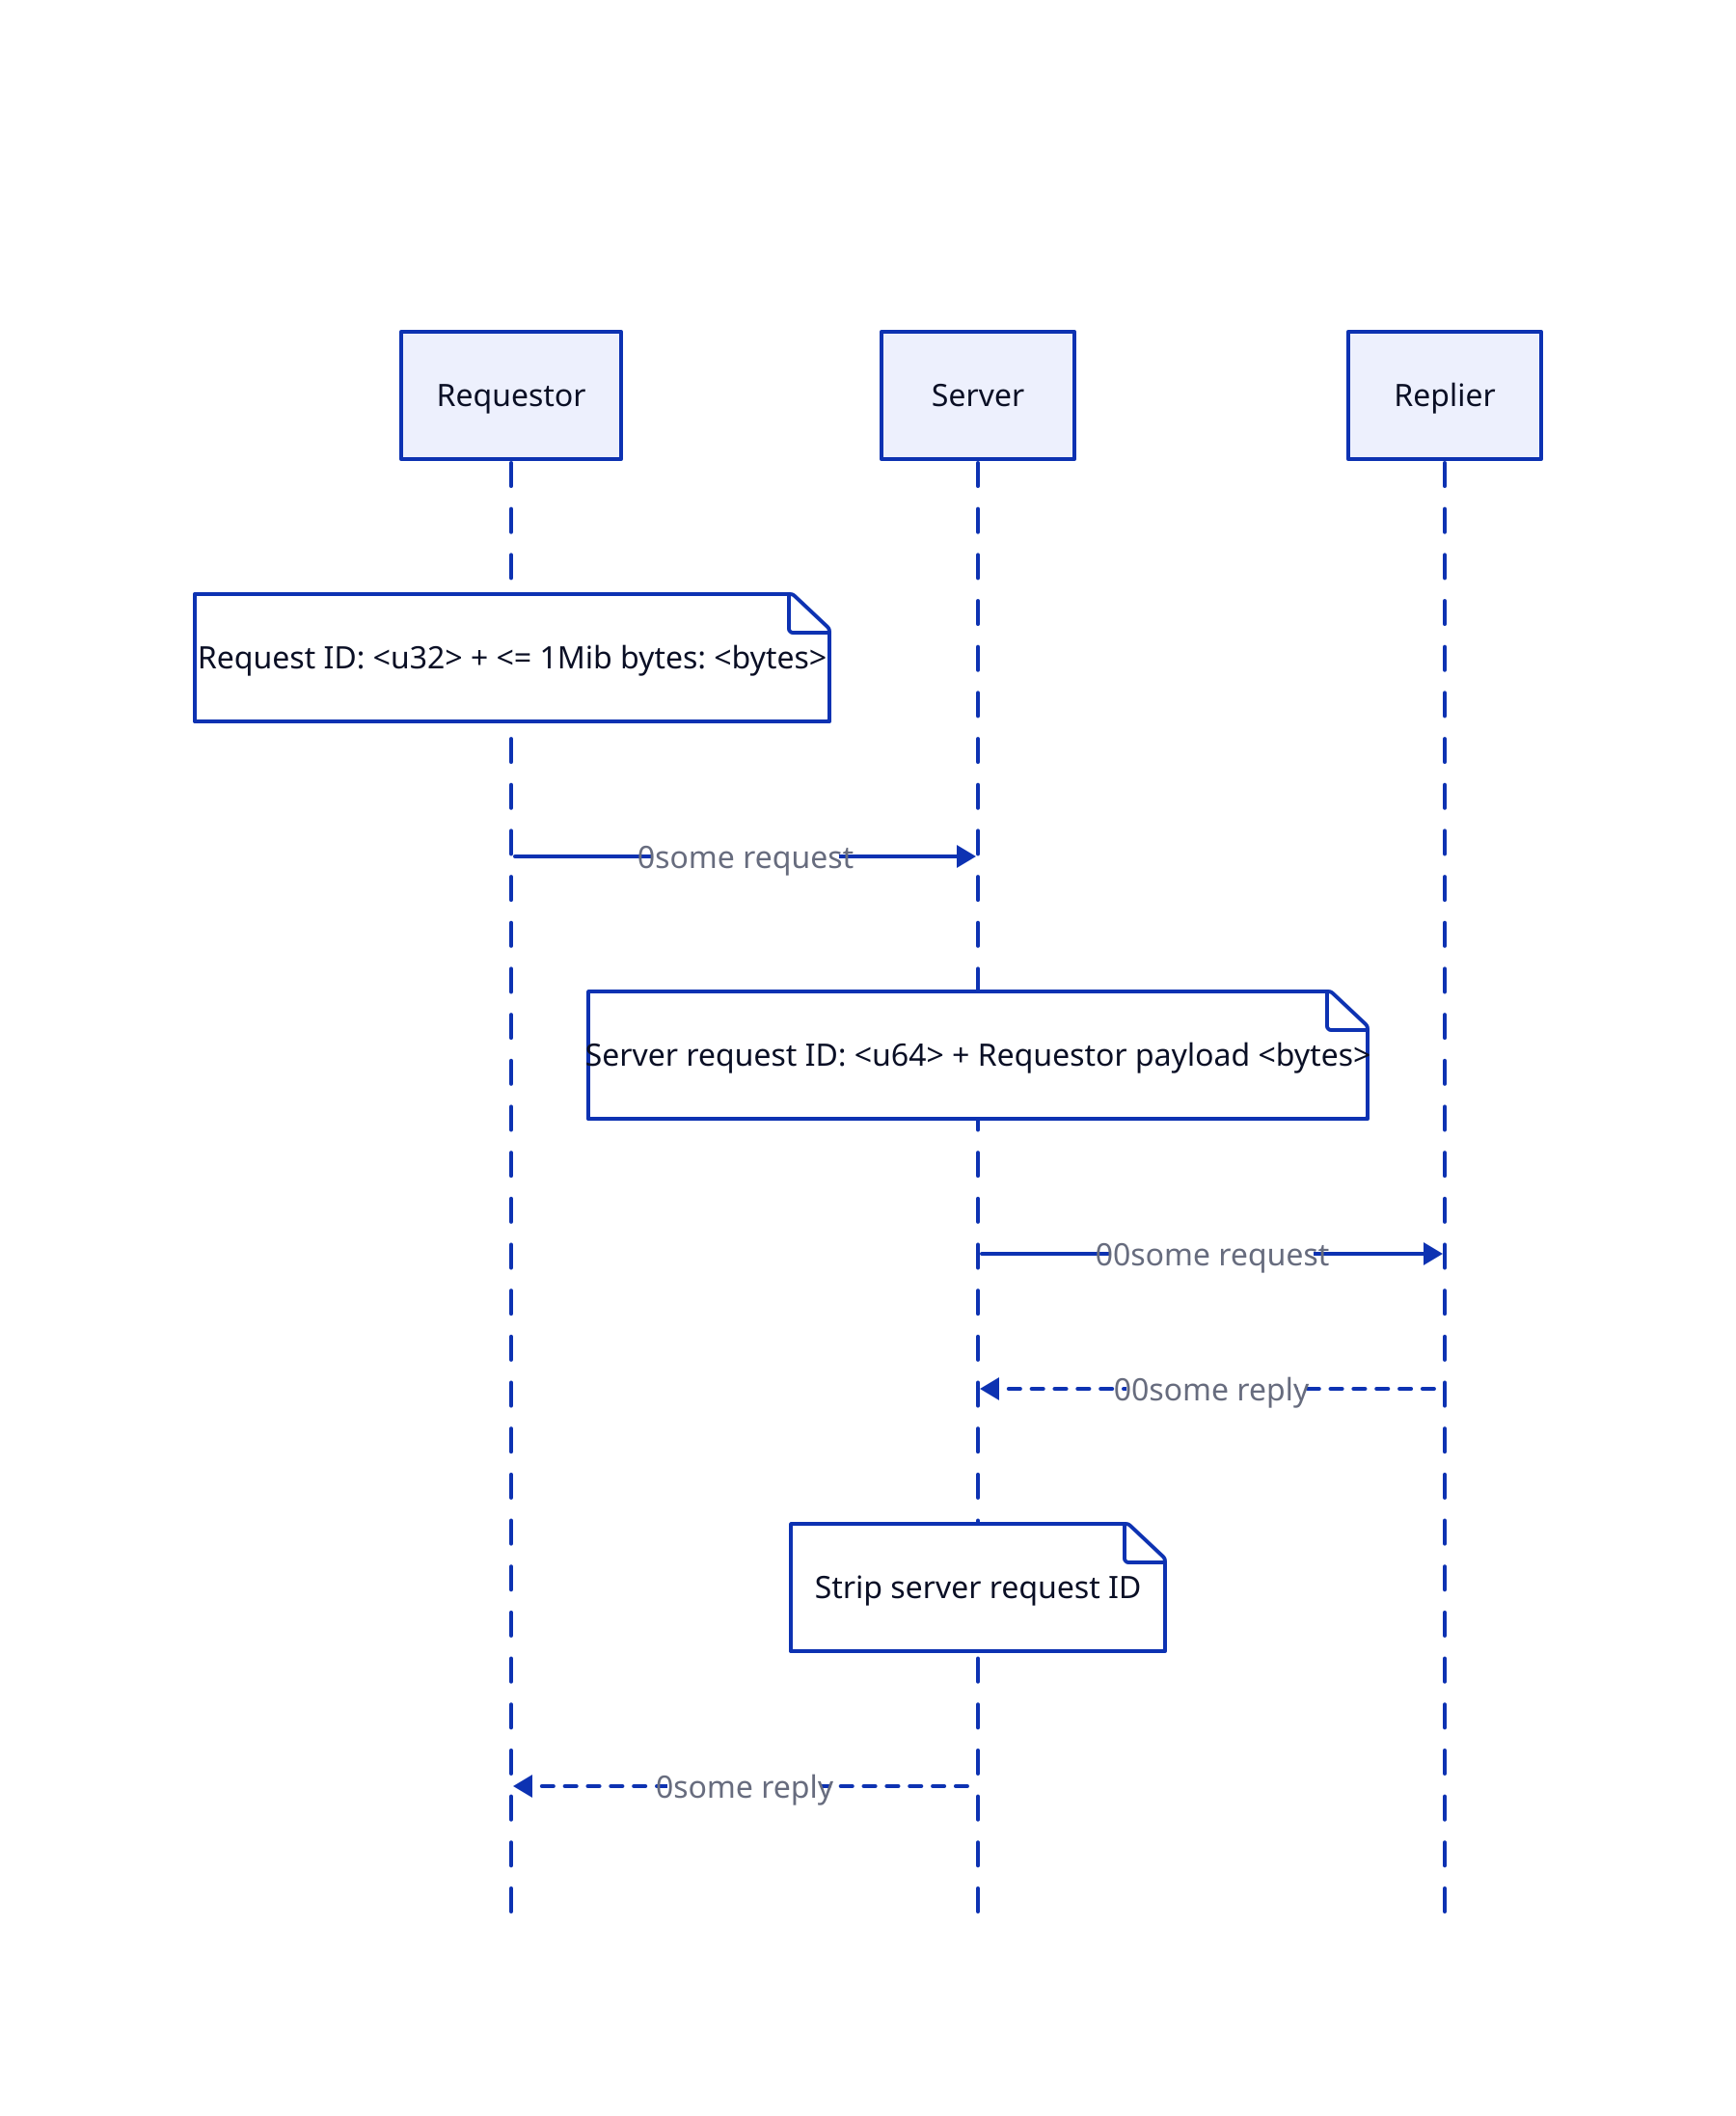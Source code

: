 title: |md
  # Request-Reply v1
| {near: top-center}

classes: {
  reply: {
    style.stroke-dash: 3
  }
}

shape: sequence_diagram

r: Requestor
s: Server
p: Replier

r."Request ID: <u32> + <= 1Mib bytes: <bytes>"
r -> s: 0some request
s."Server request ID: <u64> + Requestor payload <bytes>"
s -> p: 00some request
s <- p: 00some reply {
  class: reply
}
s."Strip server request ID"
r <- s: 0some reply {
  class: reply
}
